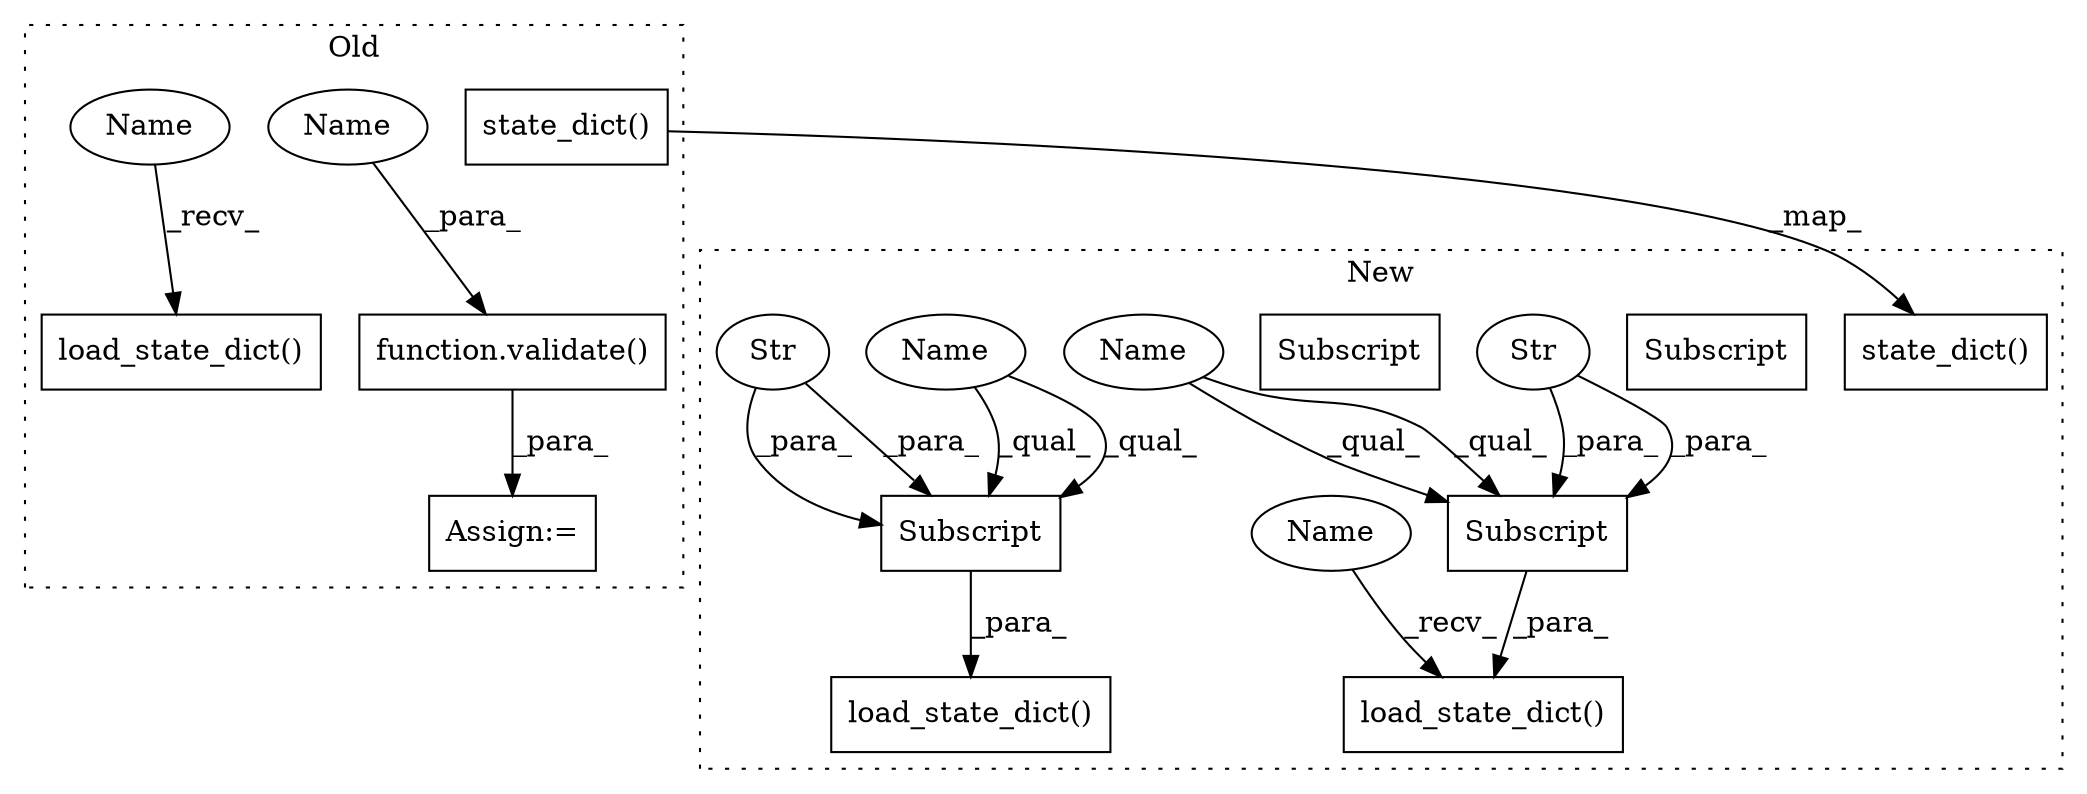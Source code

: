 digraph G {
subgraph cluster0 {
1 [label="function.validate()" a="75" s="7924,8011" l="9,63" shape="box"];
3 [label="Assign:=" a="68" s="7911" l="13" shape="box"];
4 [label="load_state_dict()" a="75" s="7794,7868" l="28,1" shape="box"];
6 [label="state_dict()" a="75" s="6661" l="24" shape="box"];
12 [label="Name" a="87" s="7946" l="11" shape="ellipse"];
13 [label="Name" a="87" s="7794" l="11" shape="ellipse"];
label = "Old";
style="dotted";
}
subgraph cluster1 {
2 [label="load_state_dict()" a="75" s="5575,5628" l="28,1" shape="box"];
5 [label="state_dict()" a="75" s="7187" l="24" shape="box"];
7 [label="Subscript" a="63" s="5603,0" l="25,0" shape="box"];
8 [label="Str" a="66" s="5614" l="13" shape="ellipse"];
9 [label="Subscript" a="63" s="5544,0" l="21,0" shape="box"];
10 [label="Str" a="66" s="5555" l="9" shape="ellipse"];
11 [label="load_state_dict()" a="75" s="5520,5565" l="24,1" shape="box"];
14 [label="Name" a="87" s="5575" l="11" shape="ellipse"];
15 [label="Name" a="87" s="5603" l="10" shape="ellipse"];
16 [label="Subscript" a="63" s="5544,0" l="21,0" shape="box"];
17 [label="Name" a="87" s="5544" l="10" shape="ellipse"];
18 [label="Subscript" a="63" s="5603,0" l="25,0" shape="box"];
label = "New";
style="dotted";
}
1 -> 3 [label="_para_"];
6 -> 5 [label="_map_"];
8 -> 18 [label="_para_"];
8 -> 18 [label="_para_"];
10 -> 16 [label="_para_"];
10 -> 16 [label="_para_"];
12 -> 1 [label="_para_"];
13 -> 4 [label="_recv_"];
14 -> 2 [label="_recv_"];
15 -> 18 [label="_qual_"];
15 -> 18 [label="_qual_"];
16 -> 11 [label="_para_"];
17 -> 16 [label="_qual_"];
17 -> 16 [label="_qual_"];
18 -> 2 [label="_para_"];
}